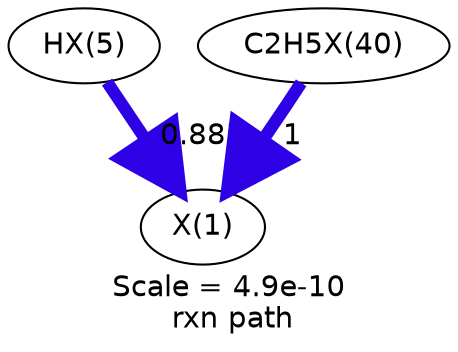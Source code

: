 digraph reaction_paths {
center=1;
s38 -> s37[fontname="Helvetica", style="setlinewidth(5.91)", arrowsize=2.95, color="0.7, 1.38, 0.9"
, label=" 0.885"];
s40 -> s37[fontname="Helvetica", style="setlinewidth(6)", arrowsize=3, color="0.7, 1.5, 0.9"
, label=" 1"];
s37 [ fontname="Helvetica", label="X(1)"];
s38 [ fontname="Helvetica", label="HX(5)"];
s40 [ fontname="Helvetica", label="C2H5X(40)"];
 label = "Scale = 4.9e-10\l rxn path";
 fontname = "Helvetica";
}
